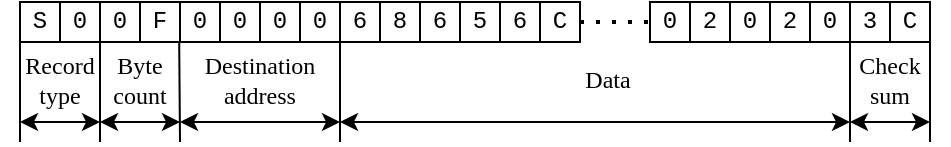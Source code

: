 <mxfile version="21.6.8" type="device">
  <diagram name="Page-1" id="OC2ZymoAATeYU84KX-TM">
    <mxGraphModel dx="576" dy="341" grid="1" gridSize="10" guides="1" tooltips="1" connect="1" arrows="1" fold="1" page="1" pageScale="1" pageWidth="850" pageHeight="1100" math="0" shadow="0">
      <root>
        <mxCell id="0" />
        <mxCell id="1" parent="0" />
        <mxCell id="WfsGlT8gSYfF-yetdhoY-1" value="S" style="rounded=0;whiteSpace=wrap;html=1;fontFamily=Courier New;" parent="1" vertex="1">
          <mxGeometry x="110" y="330" width="20" height="20" as="geometry" />
        </mxCell>
        <mxCell id="WfsGlT8gSYfF-yetdhoY-9" value="0" style="rounded=0;whiteSpace=wrap;html=1;fontFamily=Courier New;" parent="1" vertex="1">
          <mxGeometry x="150" y="330" width="20" height="20" as="geometry" />
        </mxCell>
        <mxCell id="WfsGlT8gSYfF-yetdhoY-10" value="F" style="rounded=0;whiteSpace=wrap;html=1;fontFamily=Courier New;" parent="1" vertex="1">
          <mxGeometry x="170" y="330" width="20" height="20" as="geometry" />
        </mxCell>
        <mxCell id="WfsGlT8gSYfF-yetdhoY-11" value="0" style="rounded=0;whiteSpace=wrap;html=1;fontFamily=Courier New;" parent="1" vertex="1">
          <mxGeometry x="190" y="330" width="20" height="20" as="geometry" />
        </mxCell>
        <mxCell id="WfsGlT8gSYfF-yetdhoY-12" value="0" style="rounded=0;whiteSpace=wrap;html=1;fontFamily=Courier New;" parent="1" vertex="1">
          <mxGeometry x="210" y="330" width="20" height="20" as="geometry" />
        </mxCell>
        <mxCell id="WfsGlT8gSYfF-yetdhoY-13" value="0" style="rounded=0;whiteSpace=wrap;html=1;fontFamily=Courier New;" parent="1" vertex="1">
          <mxGeometry x="230" y="330" width="20" height="20" as="geometry" />
        </mxCell>
        <mxCell id="WfsGlT8gSYfF-yetdhoY-14" value="0" style="rounded=0;whiteSpace=wrap;html=1;fontFamily=Courier New;" parent="1" vertex="1">
          <mxGeometry x="250" y="330" width="20" height="20" as="geometry" />
        </mxCell>
        <mxCell id="WfsGlT8gSYfF-yetdhoY-15" value="6" style="rounded=0;whiteSpace=wrap;html=1;fontFamily=Courier New;" parent="1" vertex="1">
          <mxGeometry x="270" y="330" width="20" height="20" as="geometry" />
        </mxCell>
        <mxCell id="WfsGlT8gSYfF-yetdhoY-16" value="8" style="rounded=0;whiteSpace=wrap;html=1;fontFamily=Courier New;" parent="1" vertex="1">
          <mxGeometry x="290" y="330" width="20" height="20" as="geometry" />
        </mxCell>
        <mxCell id="WfsGlT8gSYfF-yetdhoY-17" value="6" style="rounded=0;whiteSpace=wrap;html=1;fontFamily=Courier New;" parent="1" vertex="1">
          <mxGeometry x="310" y="330" width="20" height="20" as="geometry" />
        </mxCell>
        <mxCell id="WfsGlT8gSYfF-yetdhoY-18" value="5" style="rounded=0;whiteSpace=wrap;html=1;fontFamily=Courier New;" parent="1" vertex="1">
          <mxGeometry x="330" y="330" width="20" height="20" as="geometry" />
        </mxCell>
        <mxCell id="WfsGlT8gSYfF-yetdhoY-19" value="6" style="rounded=0;whiteSpace=wrap;html=1;fontFamily=Courier New;" parent="1" vertex="1">
          <mxGeometry x="350" y="330" width="20" height="20" as="geometry" />
        </mxCell>
        <mxCell id="WfsGlT8gSYfF-yetdhoY-20" value="C" style="rounded=0;whiteSpace=wrap;html=1;fontFamily=Courier New;" parent="1" vertex="1">
          <mxGeometry x="370" y="330" width="20" height="20" as="geometry" />
        </mxCell>
        <mxCell id="WfsGlT8gSYfF-yetdhoY-24" value="0" style="rounded=0;whiteSpace=wrap;html=1;fontFamily=Courier New;" parent="1" vertex="1">
          <mxGeometry x="425" y="330" width="20" height="20" as="geometry" />
        </mxCell>
        <mxCell id="WfsGlT8gSYfF-yetdhoY-25" value="2" style="rounded=0;whiteSpace=wrap;html=1;fontFamily=Courier New;" parent="1" vertex="1">
          <mxGeometry x="445" y="330" width="20" height="20" as="geometry" />
        </mxCell>
        <mxCell id="WfsGlT8gSYfF-yetdhoY-26" value="0" style="rounded=0;whiteSpace=wrap;html=1;fontFamily=Courier New;" parent="1" vertex="1">
          <mxGeometry x="465" y="330" width="20" height="20" as="geometry" />
        </mxCell>
        <mxCell id="WfsGlT8gSYfF-yetdhoY-27" value="2" style="rounded=0;whiteSpace=wrap;html=1;fontFamily=Courier New;" parent="1" vertex="1">
          <mxGeometry x="485" y="330" width="20" height="20" as="geometry" />
        </mxCell>
        <mxCell id="WfsGlT8gSYfF-yetdhoY-28" value="0" style="rounded=0;whiteSpace=wrap;html=1;fontFamily=Courier New;" parent="1" vertex="1">
          <mxGeometry x="505" y="330" width="20" height="20" as="geometry" />
        </mxCell>
        <mxCell id="WfsGlT8gSYfF-yetdhoY-29" value="3" style="rounded=0;whiteSpace=wrap;html=1;fontFamily=Courier New;" parent="1" vertex="1">
          <mxGeometry x="525" y="330" width="20" height="20" as="geometry" />
        </mxCell>
        <mxCell id="WfsGlT8gSYfF-yetdhoY-30" value="C" style="rounded=0;whiteSpace=wrap;html=1;fontFamily=Courier New;" parent="1" vertex="1">
          <mxGeometry x="545" y="330" width="20" height="20" as="geometry" />
        </mxCell>
        <mxCell id="WfsGlT8gSYfF-yetdhoY-31" value="" style="endArrow=none;dashed=1;html=1;dashPattern=1 3;strokeWidth=2;rounded=0;exitX=1;exitY=0.5;exitDx=0;exitDy=0;fontFamily=Courier New;entryX=0;entryY=0.5;entryDx=0;entryDy=0;" parent="1" source="WfsGlT8gSYfF-yetdhoY-20" target="WfsGlT8gSYfF-yetdhoY-24" edge="1">
          <mxGeometry width="50" height="50" relative="1" as="geometry">
            <mxPoint x="340" y="450" as="sourcePoint" />
            <mxPoint x="420" y="340" as="targetPoint" />
          </mxGeometry>
        </mxCell>
        <mxCell id="WfsGlT8gSYfF-yetdhoY-32" value="Record type" style="text;html=1;strokeColor=none;fillColor=none;align=center;verticalAlign=middle;whiteSpace=wrap;rounded=0;fontFamily=Computer Modern;" parent="1" vertex="1">
          <mxGeometry x="100" y="354" width="60" height="30" as="geometry" />
        </mxCell>
        <mxCell id="WfsGlT8gSYfF-yetdhoY-33" value="Byte &lt;br&gt;count" style="text;html=1;strokeColor=none;fillColor=none;align=center;verticalAlign=middle;whiteSpace=wrap;rounded=0;fontFamily=Computer Modern;" parent="1" vertex="1">
          <mxGeometry x="140" y="354" width="60" height="30" as="geometry" />
        </mxCell>
        <mxCell id="WfsGlT8gSYfF-yetdhoY-35" value="Destination&lt;br&gt;address" style="text;html=1;strokeColor=none;fillColor=none;align=center;verticalAlign=middle;whiteSpace=wrap;rounded=0;fontFamily=Computer Modern;" parent="1" vertex="1">
          <mxGeometry x="200" y="354" width="60" height="30" as="geometry" />
        </mxCell>
        <mxCell id="WfsGlT8gSYfF-yetdhoY-36" value="Data" style="text;html=1;strokeColor=none;fillColor=none;align=center;verticalAlign=middle;whiteSpace=wrap;rounded=0;fontFamily=Computer Modern;" parent="1" vertex="1">
          <mxGeometry x="374" y="354" width="60" height="30" as="geometry" />
        </mxCell>
        <mxCell id="WfsGlT8gSYfF-yetdhoY-37" value="Check&lt;br&gt;sum" style="text;html=1;strokeColor=none;fillColor=none;align=center;verticalAlign=middle;whiteSpace=wrap;rounded=0;fontFamily=Computer Modern;" parent="1" vertex="1">
          <mxGeometry x="520" y="354" width="50" height="30" as="geometry" />
        </mxCell>
        <mxCell id="WfsGlT8gSYfF-yetdhoY-8" value="0" style="rounded=0;whiteSpace=wrap;html=1;fontFamily=Courier New;" parent="1" vertex="1">
          <mxGeometry x="130" y="330" width="20" height="20" as="geometry" />
        </mxCell>
        <mxCell id="UGzvBJql1PJJsxFIzupT-1" value="" style="endArrow=none;html=1;rounded=0;entryX=0;entryY=1;entryDx=0;entryDy=0;" edge="1" parent="1" target="WfsGlT8gSYfF-yetdhoY-1">
          <mxGeometry width="50" height="50" relative="1" as="geometry">
            <mxPoint x="110" y="400" as="sourcePoint" />
            <mxPoint x="120" y="350" as="targetPoint" />
          </mxGeometry>
        </mxCell>
        <mxCell id="UGzvBJql1PJJsxFIzupT-2" value="" style="endArrow=none;html=1;rounded=0;entryX=0;entryY=1;entryDx=0;entryDy=0;" edge="1" parent="1">
          <mxGeometry width="50" height="50" relative="1" as="geometry">
            <mxPoint x="150" y="400" as="sourcePoint" />
            <mxPoint x="150" y="350" as="targetPoint" />
          </mxGeometry>
        </mxCell>
        <mxCell id="UGzvBJql1PJJsxFIzupT-3" value="" style="endArrow=none;html=1;rounded=0;entryX=0;entryY=1;entryDx=0;entryDy=0;" edge="1" parent="1">
          <mxGeometry width="50" height="50" relative="1" as="geometry">
            <mxPoint x="190" y="400" as="sourcePoint" />
            <mxPoint x="189.6" y="350" as="targetPoint" />
          </mxGeometry>
        </mxCell>
        <mxCell id="UGzvBJql1PJJsxFIzupT-4" value="" style="endArrow=none;html=1;rounded=0;entryX=0;entryY=1;entryDx=0;entryDy=0;" edge="1" parent="1">
          <mxGeometry width="50" height="50" relative="1" as="geometry">
            <mxPoint x="270" y="400" as="sourcePoint" />
            <mxPoint x="270" y="350" as="targetPoint" />
          </mxGeometry>
        </mxCell>
        <mxCell id="UGzvBJql1PJJsxFIzupT-5" value="" style="endArrow=none;html=1;rounded=0;entryX=0;entryY=1;entryDx=0;entryDy=0;" edge="1" parent="1" target="WfsGlT8gSYfF-yetdhoY-29">
          <mxGeometry width="50" height="50" relative="1" as="geometry">
            <mxPoint x="525" y="400" as="sourcePoint" />
            <mxPoint x="534" y="350" as="targetPoint" />
          </mxGeometry>
        </mxCell>
        <mxCell id="UGzvBJql1PJJsxFIzupT-6" value="" style="endArrow=classic;startArrow=classic;html=1;rounded=0;" edge="1" parent="1">
          <mxGeometry width="50" height="50" relative="1" as="geometry">
            <mxPoint x="110" y="390" as="sourcePoint" />
            <mxPoint x="150" y="390" as="targetPoint" />
          </mxGeometry>
        </mxCell>
        <mxCell id="UGzvBJql1PJJsxFIzupT-8" value="" style="endArrow=classic;startArrow=classic;html=1;rounded=0;" edge="1" parent="1">
          <mxGeometry width="50" height="50" relative="1" as="geometry">
            <mxPoint x="150" y="390" as="sourcePoint" />
            <mxPoint x="190" y="390" as="targetPoint" />
          </mxGeometry>
        </mxCell>
        <mxCell id="UGzvBJql1PJJsxFIzupT-9" value="" style="endArrow=classic;startArrow=classic;html=1;rounded=0;" edge="1" parent="1">
          <mxGeometry width="50" height="50" relative="1" as="geometry">
            <mxPoint x="190" y="390" as="sourcePoint" />
            <mxPoint x="270" y="390" as="targetPoint" />
          </mxGeometry>
        </mxCell>
        <mxCell id="UGzvBJql1PJJsxFIzupT-10" value="" style="endArrow=classic;startArrow=classic;html=1;rounded=0;" edge="1" parent="1">
          <mxGeometry width="50" height="50" relative="1" as="geometry">
            <mxPoint x="270" y="390" as="sourcePoint" />
            <mxPoint x="525" y="390" as="targetPoint" />
          </mxGeometry>
        </mxCell>
        <mxCell id="UGzvBJql1PJJsxFIzupT-11" value="" style="endArrow=none;html=1;rounded=0;entryX=1;entryY=1;entryDx=0;entryDy=0;" edge="1" parent="1" target="WfsGlT8gSYfF-yetdhoY-30">
          <mxGeometry width="50" height="50" relative="1" as="geometry">
            <mxPoint x="565" y="400" as="sourcePoint" />
            <mxPoint x="535" y="360" as="targetPoint" />
          </mxGeometry>
        </mxCell>
        <mxCell id="UGzvBJql1PJJsxFIzupT-12" value="" style="endArrow=classic;startArrow=classic;html=1;rounded=0;" edge="1" parent="1">
          <mxGeometry width="50" height="50" relative="1" as="geometry">
            <mxPoint x="525" y="390" as="sourcePoint" />
            <mxPoint x="565" y="390" as="targetPoint" />
          </mxGeometry>
        </mxCell>
      </root>
    </mxGraphModel>
  </diagram>
</mxfile>
